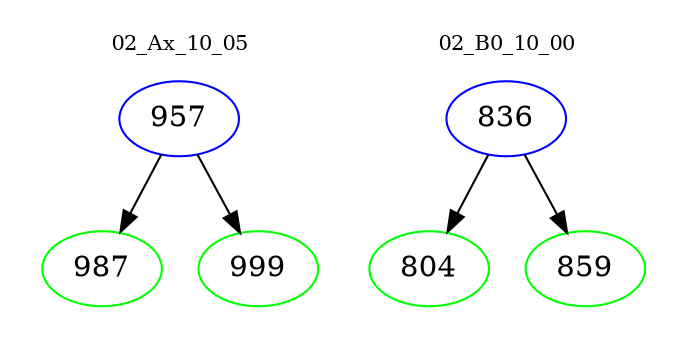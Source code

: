 digraph{
subgraph cluster_0 {
color = white
label = "02_Ax_10_05";
fontsize=10;
T0_957 [label="957", color="blue"]
T0_957 -> T0_987 [color="black"]
T0_987 [label="987", color="green"]
T0_957 -> T0_999 [color="black"]
T0_999 [label="999", color="green"]
}
subgraph cluster_1 {
color = white
label = "02_B0_10_00";
fontsize=10;
T1_836 [label="836", color="blue"]
T1_836 -> T1_804 [color="black"]
T1_804 [label="804", color="green"]
T1_836 -> T1_859 [color="black"]
T1_859 [label="859", color="green"]
}
}
